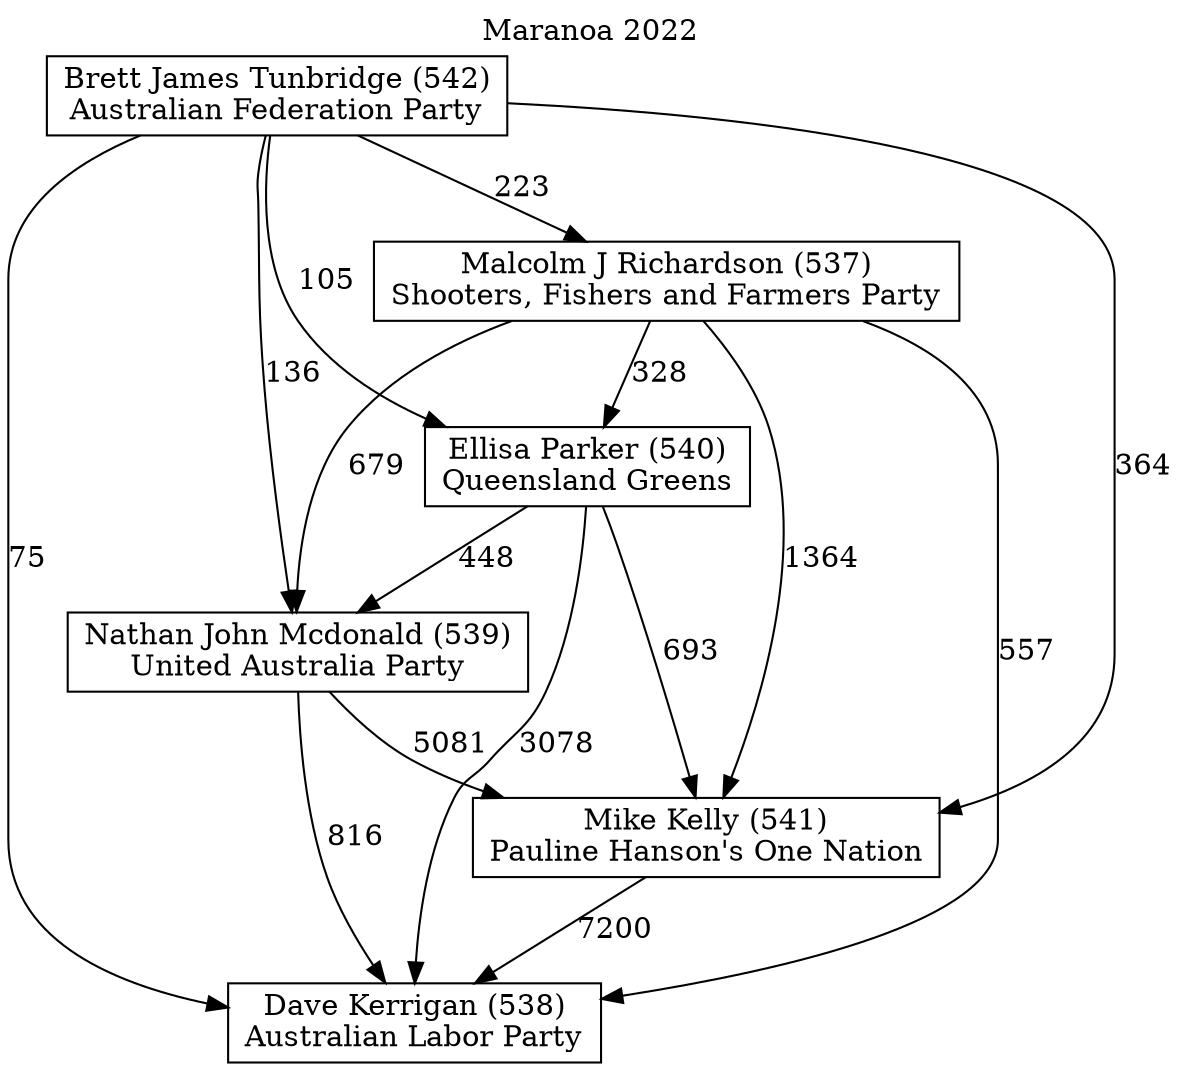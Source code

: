// House preference flow
digraph "Dave Kerrigan (538)_Maranoa_2022" {
	graph [label="Maranoa 2022" labelloc=t mclimit=10]
	node [shape=box]
	"Brett James Tunbridge (542)" [label="Brett James Tunbridge (542)
Australian Federation Party"]
	"Mike Kelly (541)" [label="Mike Kelly (541)
Pauline Hanson's One Nation"]
	"Ellisa Parker (540)" [label="Ellisa Parker (540)
Queensland Greens"]
	"Nathan John Mcdonald (539)" [label="Nathan John Mcdonald (539)
United Australia Party"]
	"Dave Kerrigan (538)" [label="Dave Kerrigan (538)
Australian Labor Party"]
	"Malcolm J Richardson (537)" [label="Malcolm J Richardson (537)
Shooters, Fishers and Farmers Party"]
	"Brett James Tunbridge (542)" -> "Dave Kerrigan (538)" [label=75]
	"Malcolm J Richardson (537)" -> "Mike Kelly (541)" [label=1364]
	"Malcolm J Richardson (537)" -> "Nathan John Mcdonald (539)" [label=679]
	"Ellisa Parker (540)" -> "Mike Kelly (541)" [label=693]
	"Brett James Tunbridge (542)" -> "Ellisa Parker (540)" [label=105]
	"Nathan John Mcdonald (539)" -> "Mike Kelly (541)" [label=5081]
	"Ellisa Parker (540)" -> "Nathan John Mcdonald (539)" [label=448]
	"Nathan John Mcdonald (539)" -> "Dave Kerrigan (538)" [label=816]
	"Brett James Tunbridge (542)" -> "Mike Kelly (541)" [label=364]
	"Mike Kelly (541)" -> "Dave Kerrigan (538)" [label=7200]
	"Malcolm J Richardson (537)" -> "Ellisa Parker (540)" [label=328]
	"Malcolm J Richardson (537)" -> "Dave Kerrigan (538)" [label=557]
	"Brett James Tunbridge (542)" -> "Nathan John Mcdonald (539)" [label=136]
	"Brett James Tunbridge (542)" -> "Malcolm J Richardson (537)" [label=223]
	"Ellisa Parker (540)" -> "Dave Kerrigan (538)" [label=3078]
}
